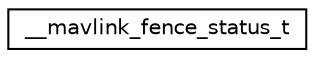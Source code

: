 digraph "Graphical Class Hierarchy"
{
 // INTERACTIVE_SVG=YES
  edge [fontname="Helvetica",fontsize="10",labelfontname="Helvetica",labelfontsize="10"];
  node [fontname="Helvetica",fontsize="10",shape=record];
  rankdir="LR";
  Node1 [label="__mavlink_fence_status_t",height=0.2,width=0.4,color="black", fillcolor="white", style="filled",URL="$struct____mavlink__fence__status__t.html"];
}
